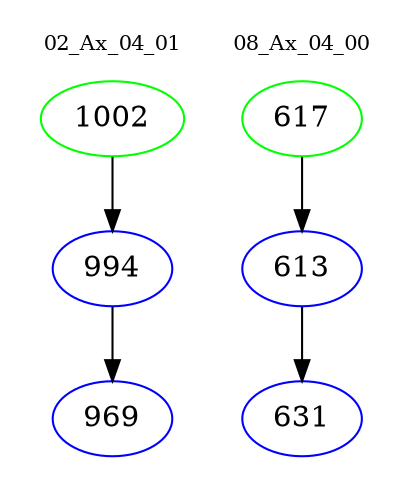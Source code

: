 digraph{
subgraph cluster_0 {
color = white
label = "02_Ax_04_01";
fontsize=10;
T0_1002 [label="1002", color="green"]
T0_1002 -> T0_994 [color="black"]
T0_994 [label="994", color="blue"]
T0_994 -> T0_969 [color="black"]
T0_969 [label="969", color="blue"]
}
subgraph cluster_1 {
color = white
label = "08_Ax_04_00";
fontsize=10;
T1_617 [label="617", color="green"]
T1_617 -> T1_613 [color="black"]
T1_613 [label="613", color="blue"]
T1_613 -> T1_631 [color="black"]
T1_631 [label="631", color="blue"]
}
}
